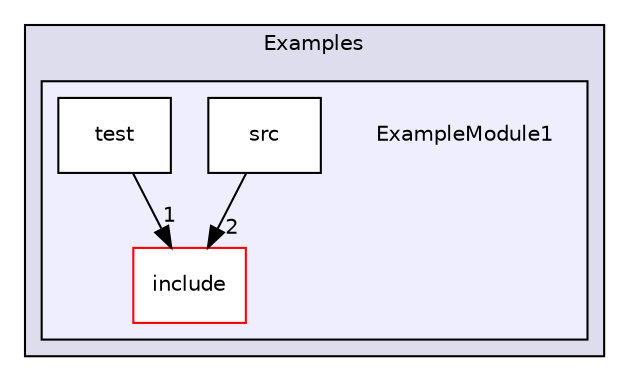 digraph "/home/travis/build/AliceO2Group/AliceO2/Examples/ExampleModule1" {
  bgcolor=transparent;
  compound=true
  node [ fontsize="10", fontname="Helvetica"];
  edge [ labelfontsize="10", labelfontname="Helvetica"];
  subgraph clusterdir_03680f297d755c096b0a1ead13ee12b7 {
    graph [ bgcolor="#ddddee", pencolor="black", label="Examples" fontname="Helvetica", fontsize="10", URL="dir_03680f297d755c096b0a1ead13ee12b7.html"]
  subgraph clusterdir_4890e928c2bca9ee9d87e3c34bbc2ad4 {
    graph [ bgcolor="#eeeeff", pencolor="black", label="" URL="dir_4890e928c2bca9ee9d87e3c34bbc2ad4.html"];
    dir_4890e928c2bca9ee9d87e3c34bbc2ad4 [shape=plaintext label="ExampleModule1"];
    dir_a6f76ef2f018eb282e13bfc6cefa234c [shape=box label="include" color="red" fillcolor="white" style="filled" URL="dir_a6f76ef2f018eb282e13bfc6cefa234c.html"];
    dir_6211f7ac09e0f73a847ee8fe84acc9ec [shape=box label="src" color="black" fillcolor="white" style="filled" URL="dir_6211f7ac09e0f73a847ee8fe84acc9ec.html"];
    dir_9fb7e50260fdacb62b07c327d626e215 [shape=box label="test" color="black" fillcolor="white" style="filled" URL="dir_9fb7e50260fdacb62b07c327d626e215.html"];
  }
  }
  dir_9fb7e50260fdacb62b07c327d626e215->dir_a6f76ef2f018eb282e13bfc6cefa234c [headlabel="1", labeldistance=1.5 headhref="dir_000404_000400.html"];
  dir_6211f7ac09e0f73a847ee8fe84acc9ec->dir_a6f76ef2f018eb282e13bfc6cefa234c [headlabel="2", labeldistance=1.5 headhref="dir_000397_000400.html"];
}
